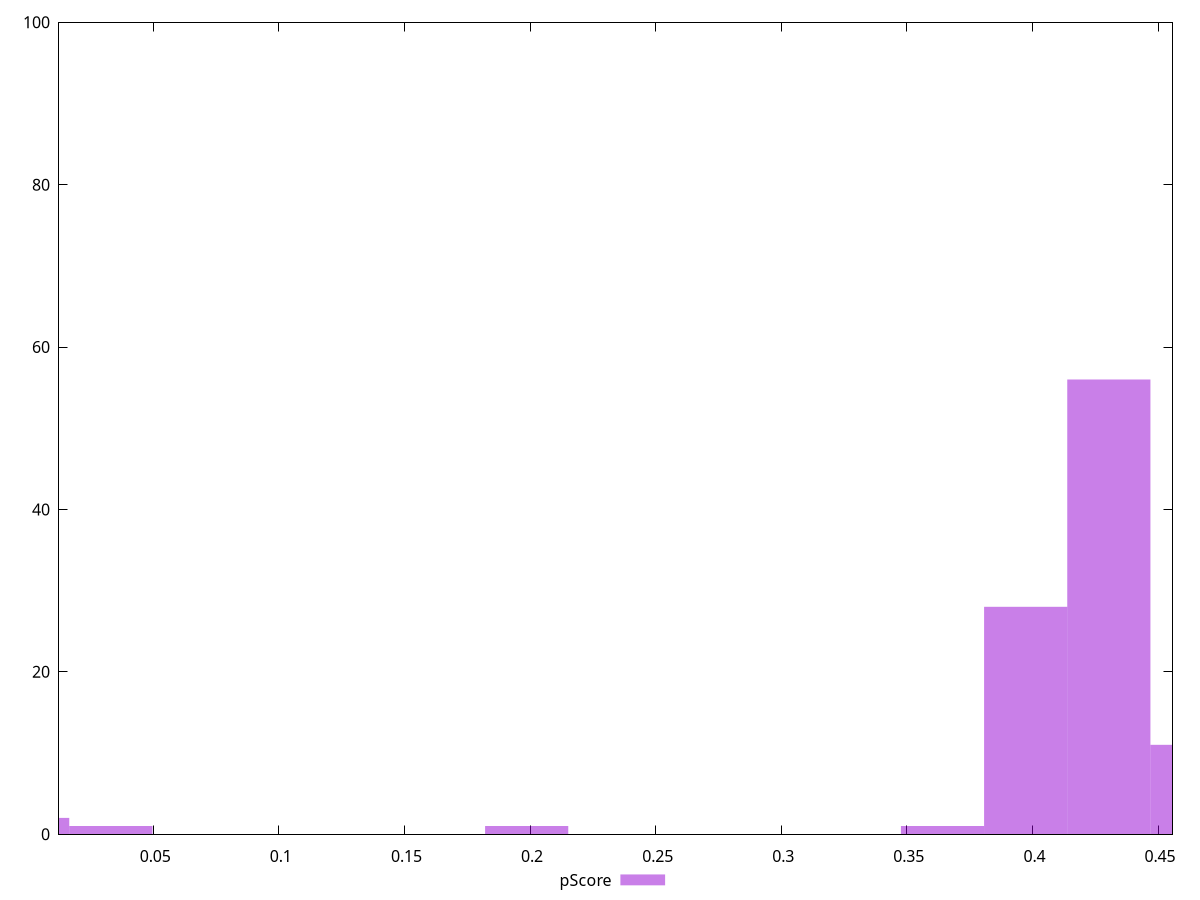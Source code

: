 reset

$pScore <<EOF
0.46353153113931095 11
0.4304221360579316 56
0.033109395081379354 1
0 2
0.3642033458951729 1
0.3973127409765522 28
0.1986563704882761 1
EOF

set key outside below
set boxwidth 0.033109395081379354
set xrange [0.012470588235294122:0.45576470588235296]
set yrange [0:100]
set trange [0:100]
set style fill transparent solid 0.5 noborder
set terminal svg size 640, 490 enhanced background rgb 'white'
set output "reprap/render-blocking-resources/samples/pages+cached/pScore/histogram.svg"

plot $pScore title "pScore" with boxes

reset
